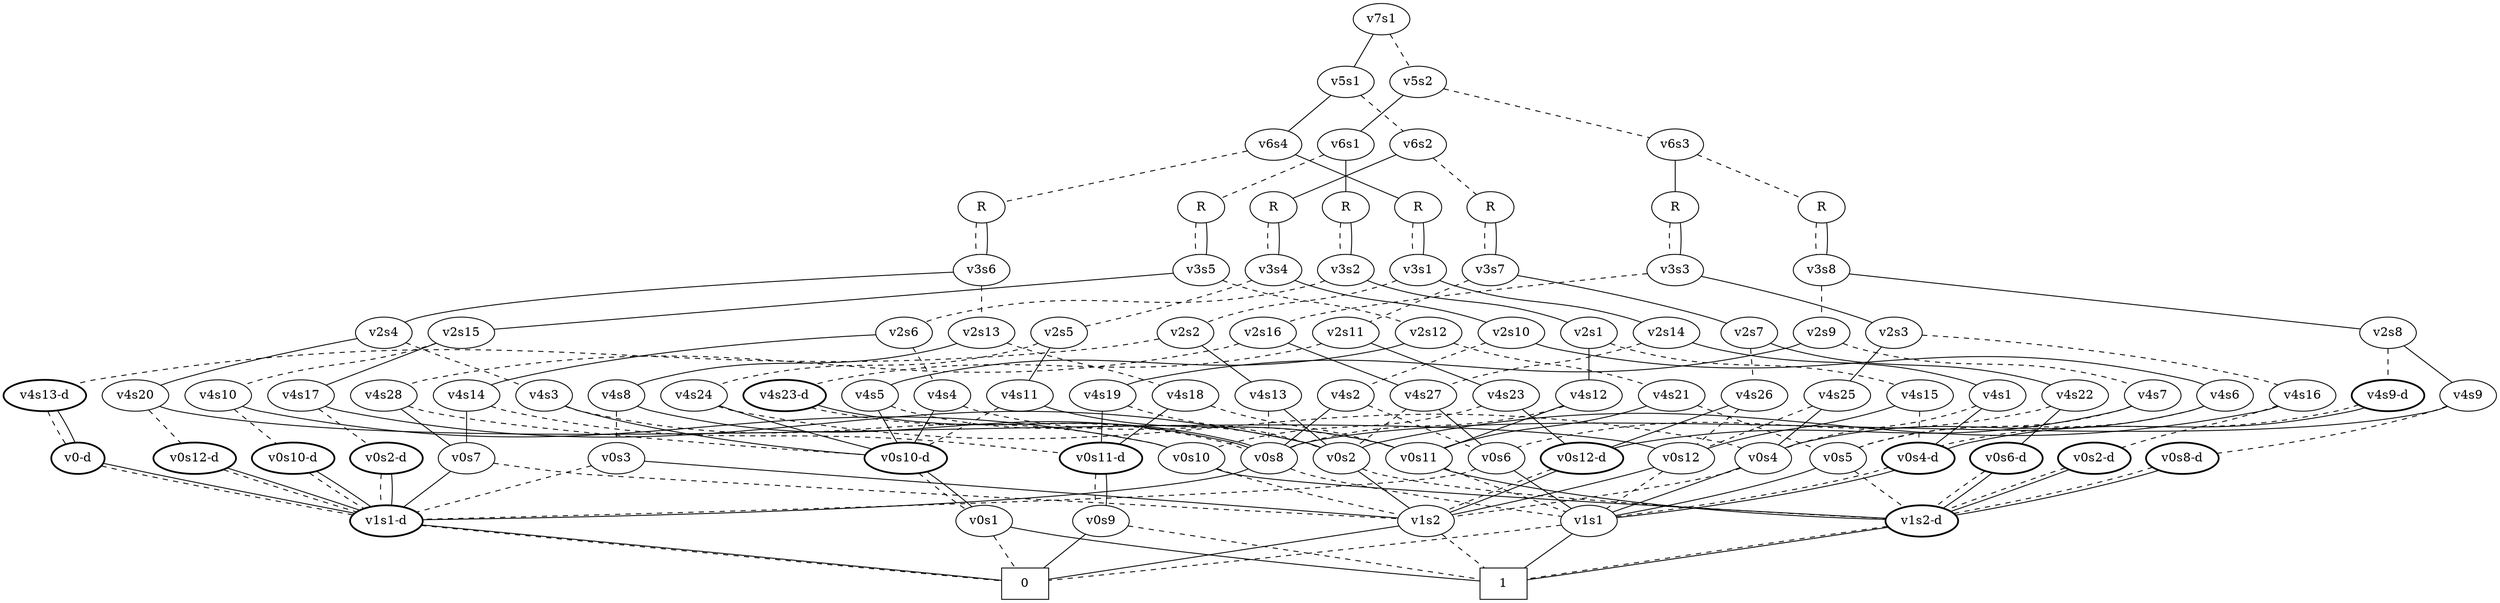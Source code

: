 graph BDD_Tree {
	 node1 [label="v7s1"];
	 node2 [label="v5s1"];
	 node1 -- node2 [style=solid];
	 node513 [label="v5s2"];
	 node1 -- node513 [style=dashed];
	 node3 [label="v6s4"];
	 node2 -- node3 [style=solid];
	 node258 [label="v6s2"];
	 node2 -- node258 [style=dashed];
	 node4 [label="R"];
	 node3 -- node4 [style=solid];
	 node131 [label="R"];
	 node3 -- node131 [style=dashed];
	 node68 [label="v3s1"];
	 node4 -- node68 [style=dashed];
	 node4 -- node68 [style=solid];
	 node69 [label="v2s14"];
	 node68 -- node69 [style=solid];
	 node100 [label="v2s2"];
	 node68 -- node100 [style=dashed];
	 node70 [label="v4s1"];
	 node69 -- node70 [style=solid];
	 node867 [label="v4s27"];
	 node69 -- node867 [style=dashed];
	 node986 [label="v0s4-d",style=bold];
	 node70 -- node986 [style=solid];
	 node837 [label="v0s4"];
	 node70 -- node837 [style=dashed];
	 node1018 [label="v1s1"];
	 node986 -- node1018 [style=dashed];
	 node986 -- node1018 [style=solid];
	 node1023 [label="1",shape=box];
	 node1018 -- node1023 [style=solid];
	 node1020 [label="0",shape=box];
	 node1018 -- node1020 [style=dashed];
	 node1018 [label="v1s1"];
	 node837 -- node1018 [style=solid];
	 node1014 [label="v1s2"];
	 node837 -- node1014 [style=dashed];
	 node1020 [label="0",shape=box];
	 node1014 -- node1020 [style=solid];
	 node1023 [label="1",shape=box];
	 node1014 -- node1023 [style=dashed];
	 node868 [label="v0s6"];
	 node867 -- node868 [style=solid];
	 node1002 [label="v0s2"];
	 node867 -- node1002 [style=dashed];
	 node1018 [label="v1s1"];
	 node868 -- node1018 [style=solid];
	 node965 [label="v1s1-d",style=bold];
	 node868 -- node965 [style=dashed];
	 node1020 [label="0",shape=box];
	 node965 -- node1020 [style=dashed];
	 node965 -- node1020 [style=solid];
	 node1014 [label="v1s2"];
	 node1002 -- node1014 [style=solid];
	 node1021 [label="v1s2-d",style=bold];
	 node1002 -- node1021 [style=dashed];
	 node1023 [label="1",shape=box];
	 node1021 -- node1023 [style=dashed];
	 node1021 -- node1023 [style=solid];
	 node101 [label="v4s13"];
	 node100 -- node101 [style=solid];
	 node116 [label="v4s13-d",style=bold];
	 node100 -- node116 [style=dashed];
	 node1002 [label="v0s2"];
	 node101 -- node1002 [style=solid];
	 node964 [label="v0s8"];
	 node101 -- node964 [style=dashed];
	 node965 [label="v1s1-d",style=bold];
	 node964 -- node965 [style=solid];
	 node1018 [label="v1s1"];
	 node964 -- node1018 [style=dashed];
	 node124 [label="v0-d",style=bold];
	 node116 -- node124 [style=dashed];
	 node116 -- node124 [style=solid];
	 node965 [label="v1s1-d",style=bold];
	 node124 -- node965 [style=dashed];
	 node124 -- node965 [style=solid];
	 node195 [label="v3s6"];
	 node131 -- node195 [style=dashed];
	 node131 -- node195 [style=solid];
	 node196 [label="v2s4"];
	 node195 -- node196 [style=solid];
	 node227 [label="v2s13"];
	 node195 -- node227 [style=dashed];
	 node197 [label="v4s20"];
	 node196 -- node197 [style=solid];
	 node212 [label="v4s3"];
	 node196 -- node212 [style=dashed];
	 node844 [label="v0s12"];
	 node197 -- node844 [style=solid];
	 node205 [label="v0s12-d",style=bold];
	 node197 -- node205 [style=dashed];
	 node1014 [label="v1s2"];
	 node844 -- node1014 [style=solid];
	 node1018 [label="v1s1"];
	 node844 -- node1018 [style=dashed];
	 node965 [label="v1s1-d",style=bold];
	 node205 -- node965 [style=dashed];
	 node205 -- node965 [style=solid];
	 node890 [label="v0s10-d",style=bold];
	 node212 -- node890 [style=solid];
	 node724 [label="v0s10"];
	 node212 -- node724 [style=dashed];
	 node894 [label="v0s1"];
	 node890 -- node894 [style=dashed];
	 node890 -- node894 [style=solid];
	 node1023 [label="1",shape=box];
	 node894 -- node1023 [style=solid];
	 node1020 [label="0",shape=box];
	 node894 -- node1020 [style=dashed];
	 node1021 [label="v1s2-d",style=bold];
	 node724 -- node1021 [style=solid];
	 node1014 [label="v1s2"];
	 node724 -- node1014 [style=dashed];
	 node228 [label="v4s8"];
	 node227 -- node228 [style=solid];
	 node243 [label="v4s18"];
	 node227 -- node243 [style=dashed];
	 node964 [label="v0s8"];
	 node228 -- node964 [style=solid];
	 node236 [label="v0s3"];
	 node228 -- node236 [style=dashed];
	 node1014 [label="v1s2"];
	 node236 -- node1014 [style=solid];
	 node965 [label="v1s1-d",style=bold];
	 node236 -- node965 [style=dashed];
	 node995 [label="v0s11-d",style=bold];
	 node243 -- node995 [style=solid];
	 node755 [label="v0s11"];
	 node243 -- node755 [style=dashed];
	 node999 [label="v0s9"];
	 node995 -- node999 [style=dashed];
	 node995 -- node999 [style=solid];
	 node1020 [label="0",shape=box];
	 node999 -- node1020 [style=solid];
	 node1023 [label="1",shape=box];
	 node999 -- node1023 [style=dashed];
	 node1021 [label="v1s2-d",style=bold];
	 node755 -- node1021 [style=solid];
	 node1018 [label="v1s1"];
	 node755 -- node1018 [style=dashed];
	 node259 [label="R"];
	 node258 -- node259 [style=solid];
	 node386 [label="R"];
	 node258 -- node386 [style=dashed];
	 node323 [label="v3s4"];
	 node259 -- node323 [style=dashed];
	 node259 -- node323 [style=solid];
	 node324 [label="v2s10"];
	 node323 -- node324 [style=solid];
	 node355 [label="v2s5"];
	 node323 -- node355 [style=dashed];
	 node325 [label="v4s6"];
	 node324 -- node325 [style=solid];
	 node340 [label="v4s2"];
	 node324 -- node340 [style=dashed];
	 node837 [label="v0s4"];
	 node325 -- node837 [style=solid];
	 node1017 [label="v0s5"];
	 node325 -- node1017 [style=dashed];
	 node1018 [label="v1s1"];
	 node1017 -- node1018 [style=solid];
	 node1021 [label="v1s2-d",style=bold];
	 node1017 -- node1021 [style=dashed];
	 node964 [label="v0s8"];
	 node340 -- node964 [style=solid];
	 node868 [label="v0s6"];
	 node340 -- node868 [style=dashed];
	 node356 [label="v4s11"];
	 node355 -- node356 [style=solid];
	 node371 [label="v4s24"];
	 node355 -- node371 [style=dashed];
	 node755 [label="v0s11"];
	 node356 -- node755 [style=solid];
	 node890 [label="v0s10-d",style=bold];
	 node356 -- node890 [style=dashed];
	 node890 [label="v0s10-d",style=bold];
	 node371 -- node890 [style=solid];
	 node837 [label="v0s4"];
	 node371 -- node837 [style=dashed];
	 node450 [label="v3s7"];
	 node386 -- node450 [style=dashed];
	 node386 -- node450 [style=solid];
	 node451 [label="v2s7"];
	 node450 -- node451 [style=solid];
	 node482 [label="v2s11"];
	 node450 -- node482 [style=dashed];
	 node452 [label="v4s22"];
	 node451 -- node452 [style=solid];
	 node467 [label="v4s26"];
	 node451 -- node467 [style=dashed];
	 node453 [label="v0s6-d",style=bold];
	 node452 -- node453 [style=solid];
	 node868 [label="v0s6"];
	 node452 -- node868 [style=dashed];
	 node1021 [label="v1s2-d",style=bold];
	 node453 -- node1021 [style=dashed];
	 node453 -- node1021 [style=solid];
	 node1010 [label="v0s12-d",style=bold];
	 node467 -- node1010 [style=solid];
	 node844 [label="v0s12"];
	 node467 -- node844 [style=dashed];
	 node1014 [label="v1s2"];
	 node1010 -- node1014 [style=dashed];
	 node1010 -- node1014 [style=solid];
	 node483 [label="v4s23"];
	 node482 -- node483 [style=solid];
	 node498 [label="v4s23-d",style=bold];
	 node482 -- node498 [style=dashed];
	 node1010 [label="v0s12-d",style=bold];
	 node483 -- node1010 [style=solid];
	 node724 [label="v0s10"];
	 node483 -- node724 [style=dashed];
	 node964 [label="v0s8"];
	 node498 -- node964 [style=dashed];
	 node498 -- node964 [style=solid];
	 node514 [label="v6s1"];
	 node513 -- node514 [style=solid];
	 node769 [label="v6s3"];
	 node513 -- node769 [style=dashed];
	 node515 [label="R"];
	 node514 -- node515 [style=solid];
	 node642 [label="R"];
	 node514 -- node642 [style=dashed];
	 node579 [label="v3s2"];
	 node515 -- node579 [style=dashed];
	 node515 -- node579 [style=solid];
	 node580 [label="v2s1"];
	 node579 -- node580 [style=solid];
	 node611 [label="v2s6"];
	 node579 -- node611 [style=dashed];
	 node581 [label="v4s12"];
	 node580 -- node581 [style=solid];
	 node596 [label="v4s15"];
	 node580 -- node596 [style=dashed];
	 node755 [label="v0s11"];
	 node581 -- node755 [style=solid];
	 node964 [label="v0s8"];
	 node581 -- node964 [style=dashed];
	 node844 [label="v0s12"];
	 node596 -- node844 [style=solid];
	 node986 [label="v0s4-d",style=bold];
	 node596 -- node986 [style=dashed];
	 node612 [label="v4s14"];
	 node611 -- node612 [style=solid];
	 node627 [label="v4s4"];
	 node611 -- node627 [style=dashed];
	 node883 [label="v0s7"];
	 node612 -- node883 [style=solid];
	 node995 [label="v0s11-d",style=bold];
	 node612 -- node995 [style=dashed];
	 node965 [label="v1s1-d",style=bold];
	 node883 -- node965 [style=solid];
	 node1014 [label="v1s2"];
	 node883 -- node1014 [style=dashed];
	 node890 [label="v0s10-d",style=bold];
	 node627 -- node890 [style=solid];
	 node755 [label="v0s11"];
	 node627 -- node755 [style=dashed];
	 node706 [label="v3s5"];
	 node642 -- node706 [style=dashed];
	 node642 -- node706 [style=solid];
	 node707 [label="v2s15"];
	 node706 -- node707 [style=solid];
	 node738 [label="v2s12"];
	 node706 -- node738 [style=dashed];
	 node708 [label="v4s17"];
	 node707 -- node708 [style=solid];
	 node723 [label="v4s10"];
	 node707 -- node723 [style=dashed];
	 node1002 [label="v0s2"];
	 node708 -- node1002 [style=solid];
	 node716 [label="v0s2-d",style=bold];
	 node708 -- node716 [style=dashed];
	 node965 [label="v1s1-d",style=bold];
	 node716 -- node965 [style=dashed];
	 node716 -- node965 [style=solid];
	 node724 [label="v0s10"];
	 node723 -- node724 [style=solid];
	 node731 [label="v0s10-d",style=bold];
	 node723 -- node731 [style=dashed];
	 node965 [label="v1s1-d",style=bold];
	 node731 -- node965 [style=dashed];
	 node731 -- node965 [style=solid];
	 node739 [label="v4s5"];
	 node738 -- node739 [style=solid];
	 node754 [label="v4s21"];
	 node738 -- node754 [style=dashed];
	 node890 [label="v0s10-d",style=bold];
	 node739 -- node890 [style=solid];
	 node1002 [label="v0s2"];
	 node739 -- node1002 [style=dashed];
	 node755 [label="v0s11"];
	 node754 -- node755 [style=solid];
	 node1017 [label="v0s5"];
	 node754 -- node1017 [style=dashed];
	 node770 [label="R"];
	 node769 -- node770 [style=solid];
	 node897 [label="R"];
	 node769 -- node897 [style=dashed];
	 node834 [label="v3s3"];
	 node770 -- node834 [style=dashed];
	 node770 -- node834 [style=solid];
	 node835 [label="v2s3"];
	 node834 -- node835 [style=solid];
	 node866 [label="v2s16"];
	 node834 -- node866 [style=dashed];
	 node836 [label="v4s25"];
	 node835 -- node836 [style=solid];
	 node851 [label="v4s16"];
	 node835 -- node851 [style=dashed];
	 node837 [label="v0s4"];
	 node836 -- node837 [style=solid];
	 node844 [label="v0s12"];
	 node836 -- node844 [style=dashed];
	 node1002 [label="v0s2"];
	 node851 -- node1002 [style=solid];
	 node859 [label="v0s2-d",style=bold];
	 node851 -- node859 [style=dashed];
	 node1021 [label="v1s2-d",style=bold];
	 node859 -- node1021 [style=dashed];
	 node859 -- node1021 [style=solid];
	 node867 [label="v4s27"];
	 node866 -- node867 [style=solid];
	 node882 [label="v4s28"];
	 node866 -- node882 [style=dashed];
	 node883 [label="v0s7"];
	 node882 -- node883 [style=solid];
	 node890 [label="v0s10-d",style=bold];
	 node882 -- node890 [style=dashed];
	 node961 [label="v3s8"];
	 node897 -- node961 [style=dashed];
	 node897 -- node961 [style=solid];
	 node962 [label="v2s8"];
	 node961 -- node962 [style=solid];
	 node993 [label="v2s9"];
	 node961 -- node993 [style=dashed];
	 node963 [label="v4s9"];
	 node962 -- node963 [style=solid];
	 node978 [label="v4s9-d",style=bold];
	 node962 -- node978 [style=dashed];
	 node964 [label="v0s8"];
	 node963 -- node964 [style=solid];
	 node971 [label="v0s8-d",style=bold];
	 node963 -- node971 [style=dashed];
	 node1021 [label="v1s2-d",style=bold];
	 node971 -- node1021 [style=dashed];
	 node971 -- node1021 [style=solid];
	 node986 [label="v0s4-d",style=bold];
	 node978 -- node986 [style=dashed];
	 node978 -- node986 [style=solid];
	 node994 [label="v4s19"];
	 node993 -- node994 [style=solid];
	 node1009 [label="v4s7"];
	 node993 -- node1009 [style=dashed];
	 node995 [label="v0s11-d",style=bold];
	 node994 -- node995 [style=solid];
	 node1002 [label="v0s2"];
	 node994 -- node1002 [style=dashed];
	 node1010 [label="v0s12-d",style=bold];
	 node1009 -- node1010 [style=solid];
	 node1017 [label="v0s5"];
	 node1009 -- node1017 [style=dashed];
}
